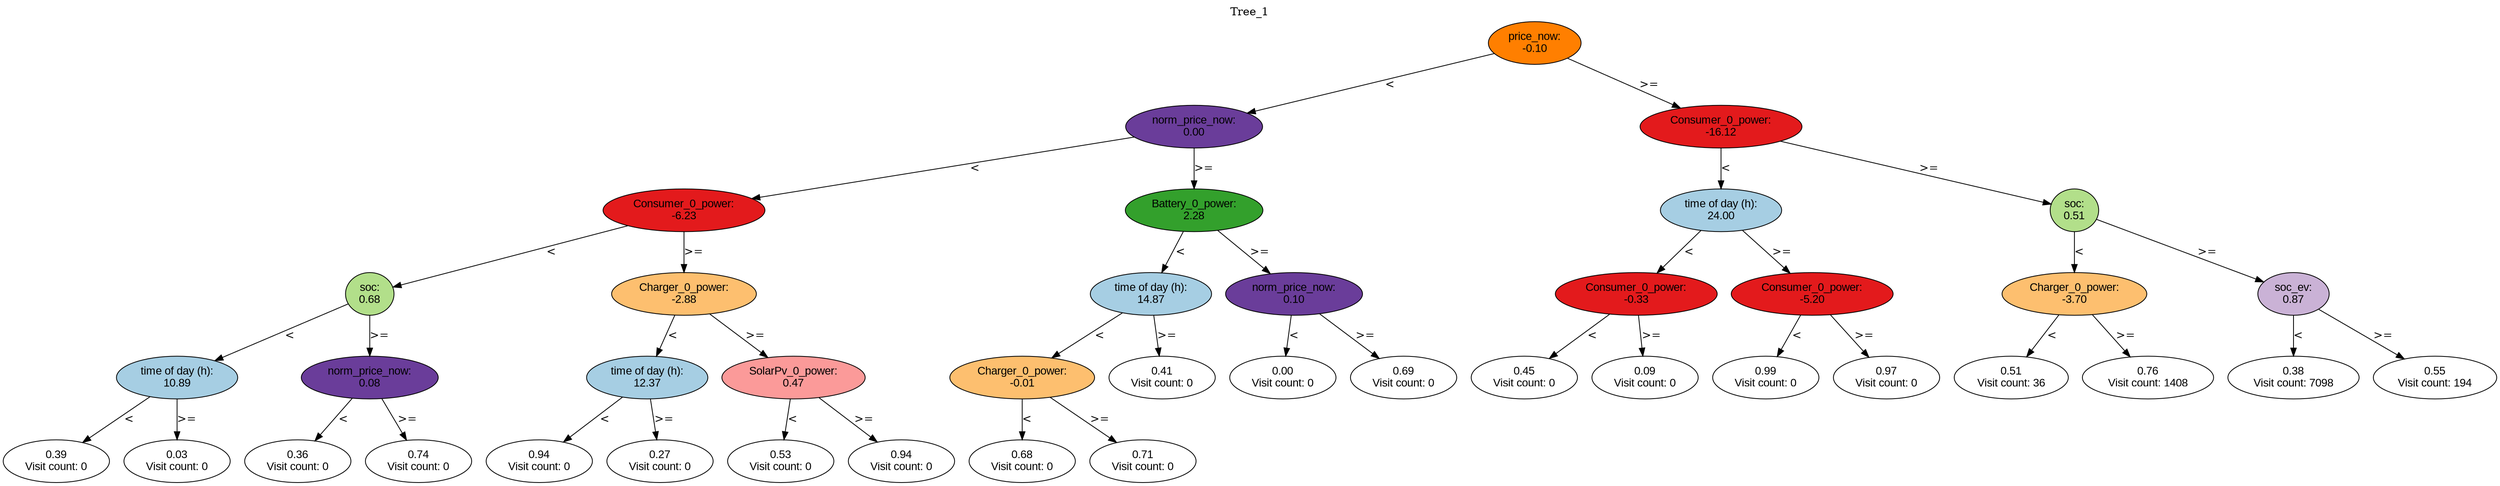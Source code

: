 digraph BST {
    node [fontname="Arial" style=filled colorscheme=paired12];
    0 [ label = "price_now:
-0.10" fillcolor=8];
    1 [ label = "norm_price_now:
0.00" fillcolor=10];
    2 [ label = "Consumer_0_power:
-6.23" fillcolor=6];
    3 [ label = "soc:
0.68" fillcolor=3];
    4 [ label = "time of day (h):
10.89" fillcolor=1];
    5 [ label = "0.39
Visit count: 0" fillcolor=white];
    6 [ label = "0.03
Visit count: 0" fillcolor=white];
    7 [ label = "norm_price_now:
0.08" fillcolor=10];
    8 [ label = "0.36
Visit count: 0" fillcolor=white];
    9 [ label = "0.74
Visit count: 0" fillcolor=white];
    10 [ label = "Charger_0_power:
-2.88" fillcolor=7];
    11 [ label = "time of day (h):
12.37" fillcolor=1];
    12 [ label = "0.94
Visit count: 0" fillcolor=white];
    13 [ label = "0.27
Visit count: 0" fillcolor=white];
    14 [ label = "SolarPv_0_power:
0.47" fillcolor=5];
    15 [ label = "0.53
Visit count: 0" fillcolor=white];
    16 [ label = "0.94
Visit count: 0" fillcolor=white];
    17 [ label = "Battery_0_power:
2.28" fillcolor=4];
    18 [ label = "time of day (h):
14.87" fillcolor=1];
    19 [ label = "Charger_0_power:
-0.01" fillcolor=7];
    20 [ label = "0.68
Visit count: 0" fillcolor=white];
    21 [ label = "0.71
Visit count: 0" fillcolor=white];
    22 [ label = "0.41
Visit count: 0" fillcolor=white];
    23 [ label = "norm_price_now:
0.10" fillcolor=10];
    24 [ label = "0.00
Visit count: 0" fillcolor=white];
    25 [ label = "0.69
Visit count: 0" fillcolor=white];
    26 [ label = "Consumer_0_power:
-16.12" fillcolor=6];
    27 [ label = "time of day (h):
24.00" fillcolor=1];
    28 [ label = "Consumer_0_power:
-0.33" fillcolor=6];
    29 [ label = "0.45
Visit count: 0" fillcolor=white];
    30 [ label = "0.09
Visit count: 0" fillcolor=white];
    31 [ label = "Consumer_0_power:
-5.20" fillcolor=6];
    32 [ label = "0.99
Visit count: 0" fillcolor=white];
    33 [ label = "0.97
Visit count: 0" fillcolor=white];
    34 [ label = "soc:
0.51" fillcolor=3];
    35 [ label = "Charger_0_power:
-3.70" fillcolor=7];
    36 [ label = "0.51
Visit count: 36" fillcolor=white];
    37 [ label = "0.76
Visit count: 1408" fillcolor=white];
    38 [ label = "soc_ev:
0.87" fillcolor=9];
    39 [ label = "0.38
Visit count: 7098" fillcolor=white];
    40 [ label = "0.55
Visit count: 194" fillcolor=white];

    0  -> 1[ label = "<"];
    0  -> 26[ label = ">="];
    1  -> 2[ label = "<"];
    1  -> 17[ label = ">="];
    2  -> 3[ label = "<"];
    2  -> 10[ label = ">="];
    3  -> 4[ label = "<"];
    3  -> 7[ label = ">="];
    4  -> 5[ label = "<"];
    4  -> 6[ label = ">="];
    7  -> 8[ label = "<"];
    7  -> 9[ label = ">="];
    10  -> 11[ label = "<"];
    10  -> 14[ label = ">="];
    11  -> 12[ label = "<"];
    11  -> 13[ label = ">="];
    14  -> 15[ label = "<"];
    14  -> 16[ label = ">="];
    17  -> 18[ label = "<"];
    17  -> 23[ label = ">="];
    18  -> 19[ label = "<"];
    18  -> 22[ label = ">="];
    19  -> 20[ label = "<"];
    19  -> 21[ label = ">="];
    23  -> 24[ label = "<"];
    23  -> 25[ label = ">="];
    26  -> 27[ label = "<"];
    26  -> 34[ label = ">="];
    27  -> 28[ label = "<"];
    27  -> 31[ label = ">="];
    28  -> 29[ label = "<"];
    28  -> 30[ label = ">="];
    31  -> 32[ label = "<"];
    31  -> 33[ label = ">="];
    34  -> 35[ label = "<"];
    34  -> 38[ label = ">="];
    35  -> 36[ label = "<"];
    35  -> 37[ label = ">="];
    38  -> 39[ label = "<"];
    38  -> 40[ label = ">="];

    labelloc="t";
    label="Tree_1";
}